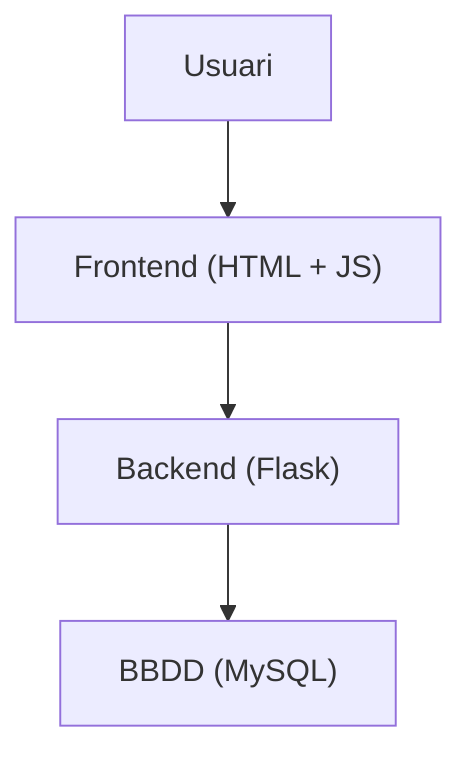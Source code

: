 graph TD
    Usuari["Usuari"]
    Frontend["Frontend (HTML + JS)"]
    Backend["Backend (Flask)"]
    BBDD["BBDD (MySQL)"]

    Usuari --> Frontend
    Frontend --> Backend
    Backend --> BBDD